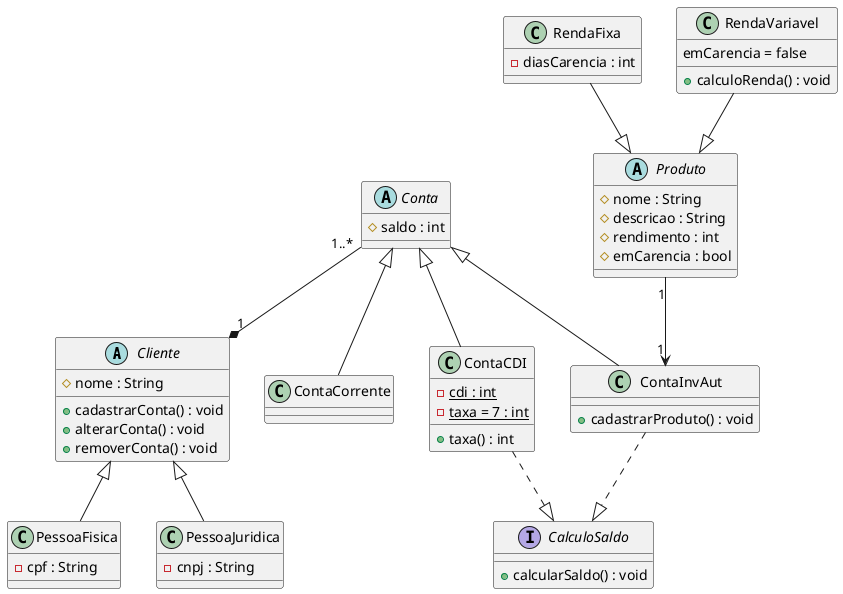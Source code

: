 @startuml

abstract class Cliente {
	# nome : String
	+ cadastrarConta() : void
	+ alterarConta() : void
	+ removerConta() : void
}
class PessoaFisica {
	- cpf : String
}
class PessoaJuridica {
	- cnpj : String
}

Cliente <|-- PessoaFisica
Cliente <|-- PessoaJuridica

abstract class Conta {
	# saldo : int
}
class ContaCorrente
class ContaCDI {
	- {static} cdi : int
	- {static} taxa = 7 : int
	+ taxa() : int
}
class ContaInvAut {
	+ cadastrarProduto() : void
}
interface CalculoSaldo {
	+ calcularSaldo() : void
}

Conta <|-- ContaCorrente
Conta <|-- ContaCDI
Conta <|-- ContaInvAut
Conta "1..*" --* "1" Cliente
ContaCDI ..|> CalculoSaldo
ContaInvAut ..|> CalculoSaldo

abstract class Produto {
	# nome : String
	# descricao : String
	# rendimento : int
	# emCarencia : bool
}
class RendaFixa {
	- diasCarencia : int
}
class RendaVariavel {
	emCarencia = false
	+ calculoRenda() : void
}

RendaFixa --|> Produto
RendaVariavel --|> Produto
Produto "1" --> "1" ContaInvAut

@enduml